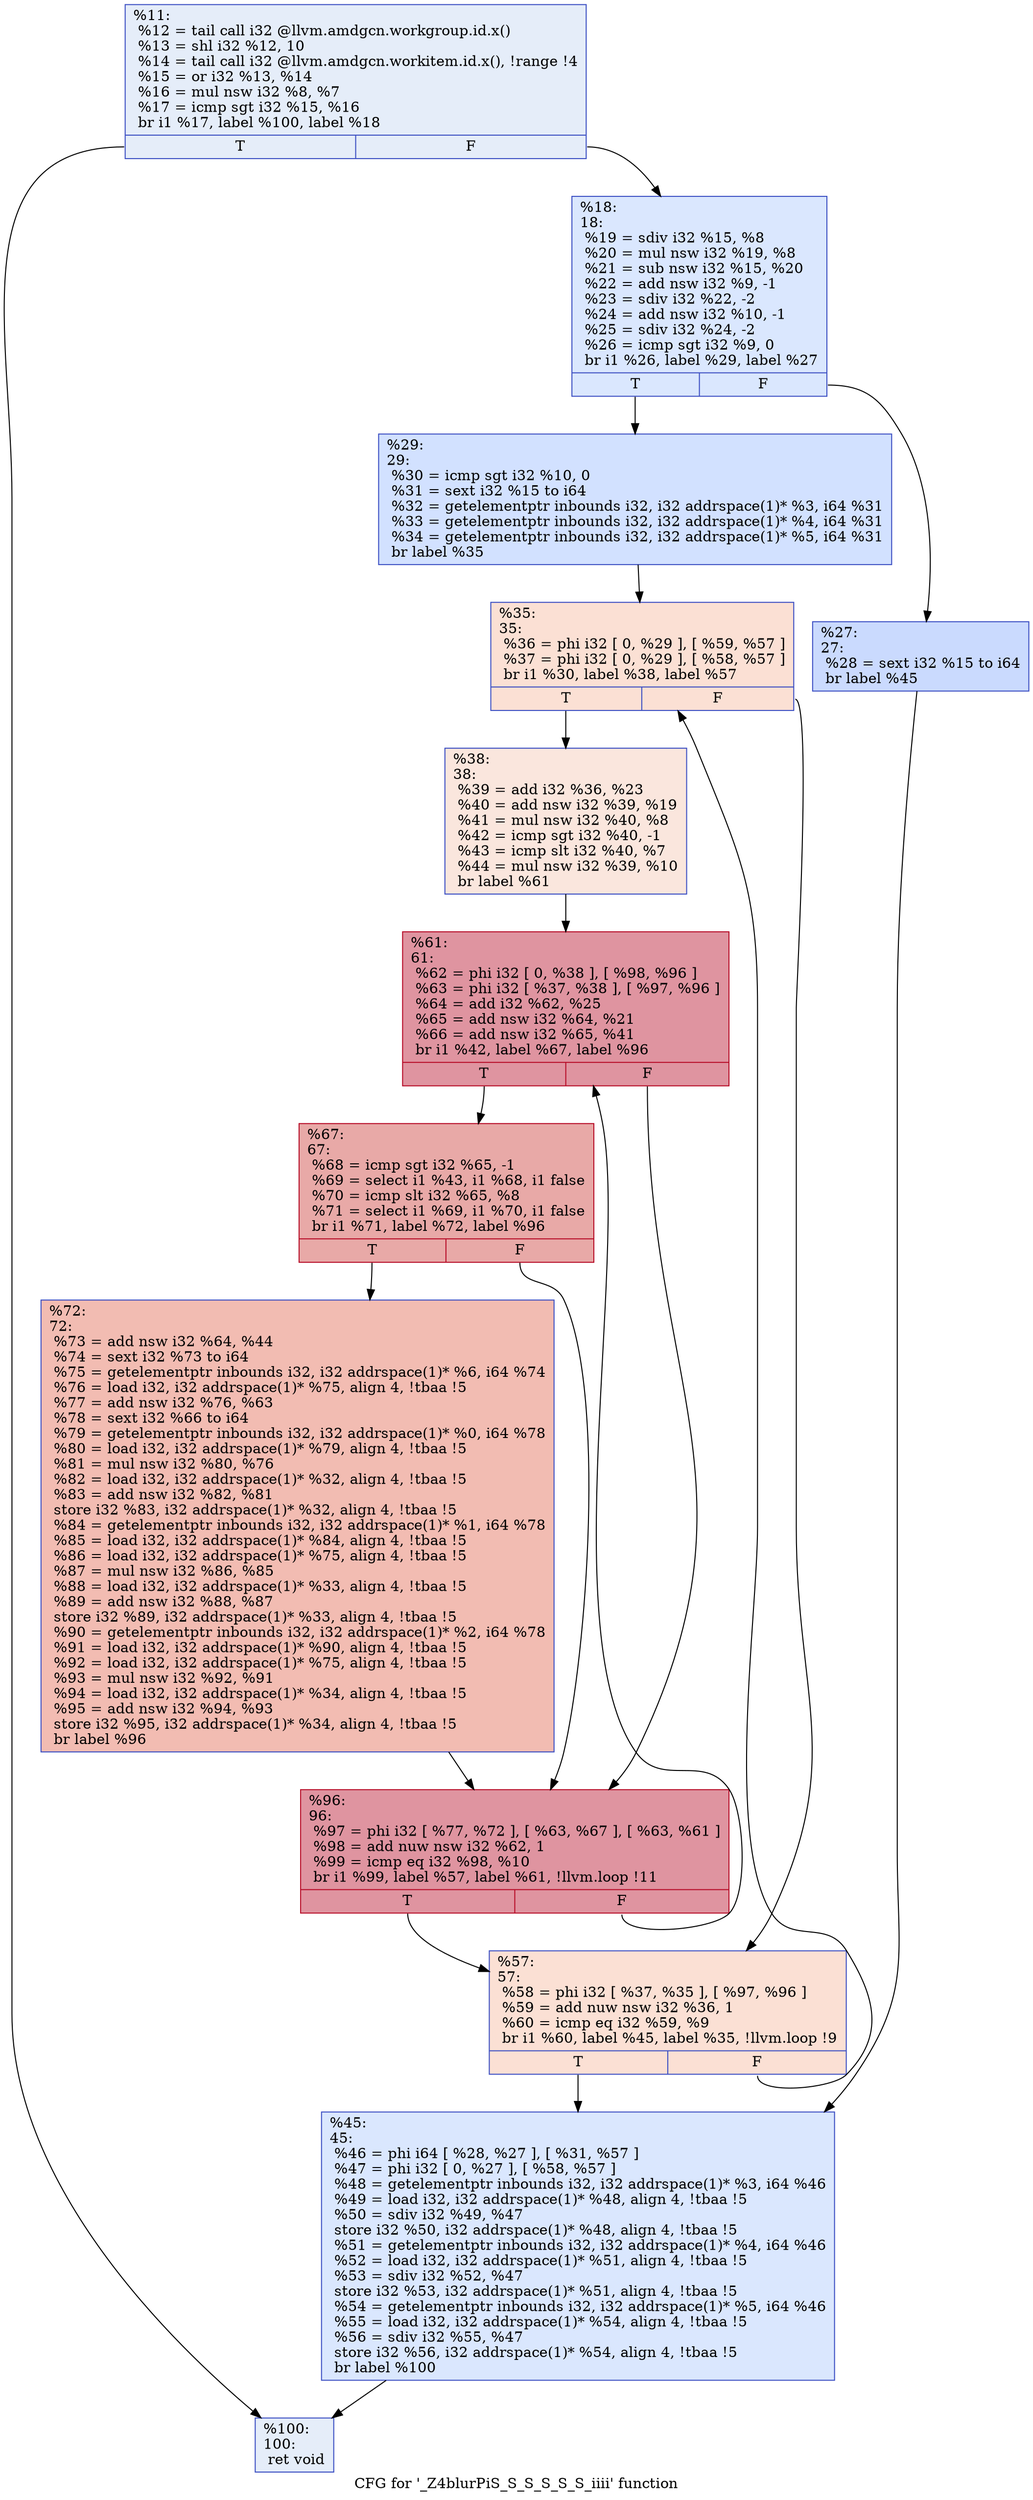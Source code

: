 digraph "CFG for '_Z4blurPiS_S_S_S_S_S_iiii' function" {
	label="CFG for '_Z4blurPiS_S_S_S_S_S_iiii' function";

	Node0x51413f0 [shape=record,color="#3d50c3ff", style=filled, fillcolor="#c5d6f270",label="{%11:\l  %12 = tail call i32 @llvm.amdgcn.workgroup.id.x()\l  %13 = shl i32 %12, 10\l  %14 = tail call i32 @llvm.amdgcn.workitem.id.x(), !range !4\l  %15 = or i32 %13, %14\l  %16 = mul nsw i32 %8, %7\l  %17 = icmp sgt i32 %15, %16\l  br i1 %17, label %100, label %18\l|{<s0>T|<s1>F}}"];
	Node0x51413f0:s0 -> Node0x5143880;
	Node0x51413f0:s1 -> Node0x5143910;
	Node0x5143910 [shape=record,color="#3d50c3ff", style=filled, fillcolor="#abc8fd70",label="{%18:\l18:                                               \l  %19 = sdiv i32 %15, %8\l  %20 = mul nsw i32 %19, %8\l  %21 = sub nsw i32 %15, %20\l  %22 = add nsw i32 %9, -1\l  %23 = sdiv i32 %22, -2\l  %24 = add nsw i32 %10, -1\l  %25 = sdiv i32 %24, -2\l  %26 = icmp sgt i32 %9, 0\l  br i1 %26, label %29, label %27\l|{<s0>T|<s1>F}}"];
	Node0x5143910:s0 -> Node0x5143f30;
	Node0x5143910:s1 -> Node0x5143f80;
	Node0x5143f80 [shape=record,color="#3d50c3ff", style=filled, fillcolor="#88abfd70",label="{%27:\l27:                                               \l  %28 = sext i32 %15 to i64\l  br label %45\l}"];
	Node0x5143f80 -> Node0x5144130;
	Node0x5143f30 [shape=record,color="#3d50c3ff", style=filled, fillcolor="#9abbff70",label="{%29:\l29:                                               \l  %30 = icmp sgt i32 %10, 0\l  %31 = sext i32 %15 to i64\l  %32 = getelementptr inbounds i32, i32 addrspace(1)* %3, i64 %31\l  %33 = getelementptr inbounds i32, i32 addrspace(1)* %4, i64 %31\l  %34 = getelementptr inbounds i32, i32 addrspace(1)* %5, i64 %31\l  br label %35\l}"];
	Node0x5143f30 -> Node0x5143810;
	Node0x5143810 [shape=record,color="#3d50c3ff", style=filled, fillcolor="#f7b99e70",label="{%35:\l35:                                               \l  %36 = phi i32 [ 0, %29 ], [ %59, %57 ]\l  %37 = phi i32 [ 0, %29 ], [ %58, %57 ]\l  br i1 %30, label %38, label %57\l|{<s0>T|<s1>F}}"];
	Node0x5143810:s0 -> Node0x5144940;
	Node0x5143810:s1 -> Node0x51446e0;
	Node0x5144940 [shape=record,color="#3d50c3ff", style=filled, fillcolor="#f3c7b170",label="{%38:\l38:                                               \l  %39 = add i32 %36, %23\l  %40 = add nsw i32 %39, %19\l  %41 = mul nsw i32 %40, %8\l  %42 = icmp sgt i32 %40, -1\l  %43 = icmp slt i32 %40, %7\l  %44 = mul nsw i32 %39, %10\l  br label %61\l}"];
	Node0x5144940 -> Node0x5144de0;
	Node0x5144130 [shape=record,color="#3d50c3ff", style=filled, fillcolor="#abc8fd70",label="{%45:\l45:                                               \l  %46 = phi i64 [ %28, %27 ], [ %31, %57 ]\l  %47 = phi i32 [ 0, %27 ], [ %58, %57 ]\l  %48 = getelementptr inbounds i32, i32 addrspace(1)* %3, i64 %46\l  %49 = load i32, i32 addrspace(1)* %48, align 4, !tbaa !5\l  %50 = sdiv i32 %49, %47\l  store i32 %50, i32 addrspace(1)* %48, align 4, !tbaa !5\l  %51 = getelementptr inbounds i32, i32 addrspace(1)* %4, i64 %46\l  %52 = load i32, i32 addrspace(1)* %51, align 4, !tbaa !5\l  %53 = sdiv i32 %52, %47\l  store i32 %53, i32 addrspace(1)* %51, align 4, !tbaa !5\l  %54 = getelementptr inbounds i32, i32 addrspace(1)* %5, i64 %46\l  %55 = load i32, i32 addrspace(1)* %54, align 4, !tbaa !5\l  %56 = sdiv i32 %55, %47\l  store i32 %56, i32 addrspace(1)* %54, align 4, !tbaa !5\l  br label %100\l}"];
	Node0x5144130 -> Node0x5143880;
	Node0x51446e0 [shape=record,color="#3d50c3ff", style=filled, fillcolor="#f7b99e70",label="{%57:\l57:                                               \l  %58 = phi i32 [ %37, %35 ], [ %97, %96 ]\l  %59 = add nuw nsw i32 %36, 1\l  %60 = icmp eq i32 %59, %9\l  br i1 %60, label %45, label %35, !llvm.loop !9\l|{<s0>T|<s1>F}}"];
	Node0x51446e0:s0 -> Node0x5144130;
	Node0x51446e0:s1 -> Node0x5143810;
	Node0x5144de0 [shape=record,color="#b70d28ff", style=filled, fillcolor="#b70d2870",label="{%61:\l61:                                               \l  %62 = phi i32 [ 0, %38 ], [ %98, %96 ]\l  %63 = phi i32 [ %37, %38 ], [ %97, %96 ]\l  %64 = add i32 %62, %25\l  %65 = add nsw i32 %64, %21\l  %66 = add nsw i32 %65, %41\l  br i1 %42, label %67, label %96\l|{<s0>T|<s1>F}}"];
	Node0x5144de0:s0 -> Node0x51444b0;
	Node0x5144de0:s1 -> Node0x5145e40;
	Node0x51444b0 [shape=record,color="#b70d28ff", style=filled, fillcolor="#ca3b3770",label="{%67:\l67:                                               \l  %68 = icmp sgt i32 %65, -1\l  %69 = select i1 %43, i1 %68, i1 false\l  %70 = icmp slt i32 %65, %8\l  %71 = select i1 %69, i1 %70, i1 false\l  br i1 %71, label %72, label %96\l|{<s0>T|<s1>F}}"];
	Node0x51444b0:s0 -> Node0x5146b40;
	Node0x51444b0:s1 -> Node0x5145e40;
	Node0x5146b40 [shape=record,color="#3d50c3ff", style=filled, fillcolor="#e1675170",label="{%72:\l72:                                               \l  %73 = add nsw i32 %64, %44\l  %74 = sext i32 %73 to i64\l  %75 = getelementptr inbounds i32, i32 addrspace(1)* %6, i64 %74\l  %76 = load i32, i32 addrspace(1)* %75, align 4, !tbaa !5\l  %77 = add nsw i32 %76, %63\l  %78 = sext i32 %66 to i64\l  %79 = getelementptr inbounds i32, i32 addrspace(1)* %0, i64 %78\l  %80 = load i32, i32 addrspace(1)* %79, align 4, !tbaa !5\l  %81 = mul nsw i32 %80, %76\l  %82 = load i32, i32 addrspace(1)* %32, align 4, !tbaa !5\l  %83 = add nsw i32 %82, %81\l  store i32 %83, i32 addrspace(1)* %32, align 4, !tbaa !5\l  %84 = getelementptr inbounds i32, i32 addrspace(1)* %1, i64 %78\l  %85 = load i32, i32 addrspace(1)* %84, align 4, !tbaa !5\l  %86 = load i32, i32 addrspace(1)* %75, align 4, !tbaa !5\l  %87 = mul nsw i32 %86, %85\l  %88 = load i32, i32 addrspace(1)* %33, align 4, !tbaa !5\l  %89 = add nsw i32 %88, %87\l  store i32 %89, i32 addrspace(1)* %33, align 4, !tbaa !5\l  %90 = getelementptr inbounds i32, i32 addrspace(1)* %2, i64 %78\l  %91 = load i32, i32 addrspace(1)* %90, align 4, !tbaa !5\l  %92 = load i32, i32 addrspace(1)* %75, align 4, !tbaa !5\l  %93 = mul nsw i32 %92, %91\l  %94 = load i32, i32 addrspace(1)* %34, align 4, !tbaa !5\l  %95 = add nsw i32 %94, %93\l  store i32 %95, i32 addrspace(1)* %34, align 4, !tbaa !5\l  br label %96\l}"];
	Node0x5146b40 -> Node0x5145e40;
	Node0x5145e40 [shape=record,color="#b70d28ff", style=filled, fillcolor="#b70d2870",label="{%96:\l96:                                               \l  %97 = phi i32 [ %77, %72 ], [ %63, %67 ], [ %63, %61 ]\l  %98 = add nuw nsw i32 %62, 1\l  %99 = icmp eq i32 %98, %10\l  br i1 %99, label %57, label %61, !llvm.loop !11\l|{<s0>T|<s1>F}}"];
	Node0x5145e40:s0 -> Node0x51446e0;
	Node0x5145e40:s1 -> Node0x5144de0;
	Node0x5143880 [shape=record,color="#3d50c3ff", style=filled, fillcolor="#c5d6f270",label="{%100:\l100:                                              \l  ret void\l}"];
}
